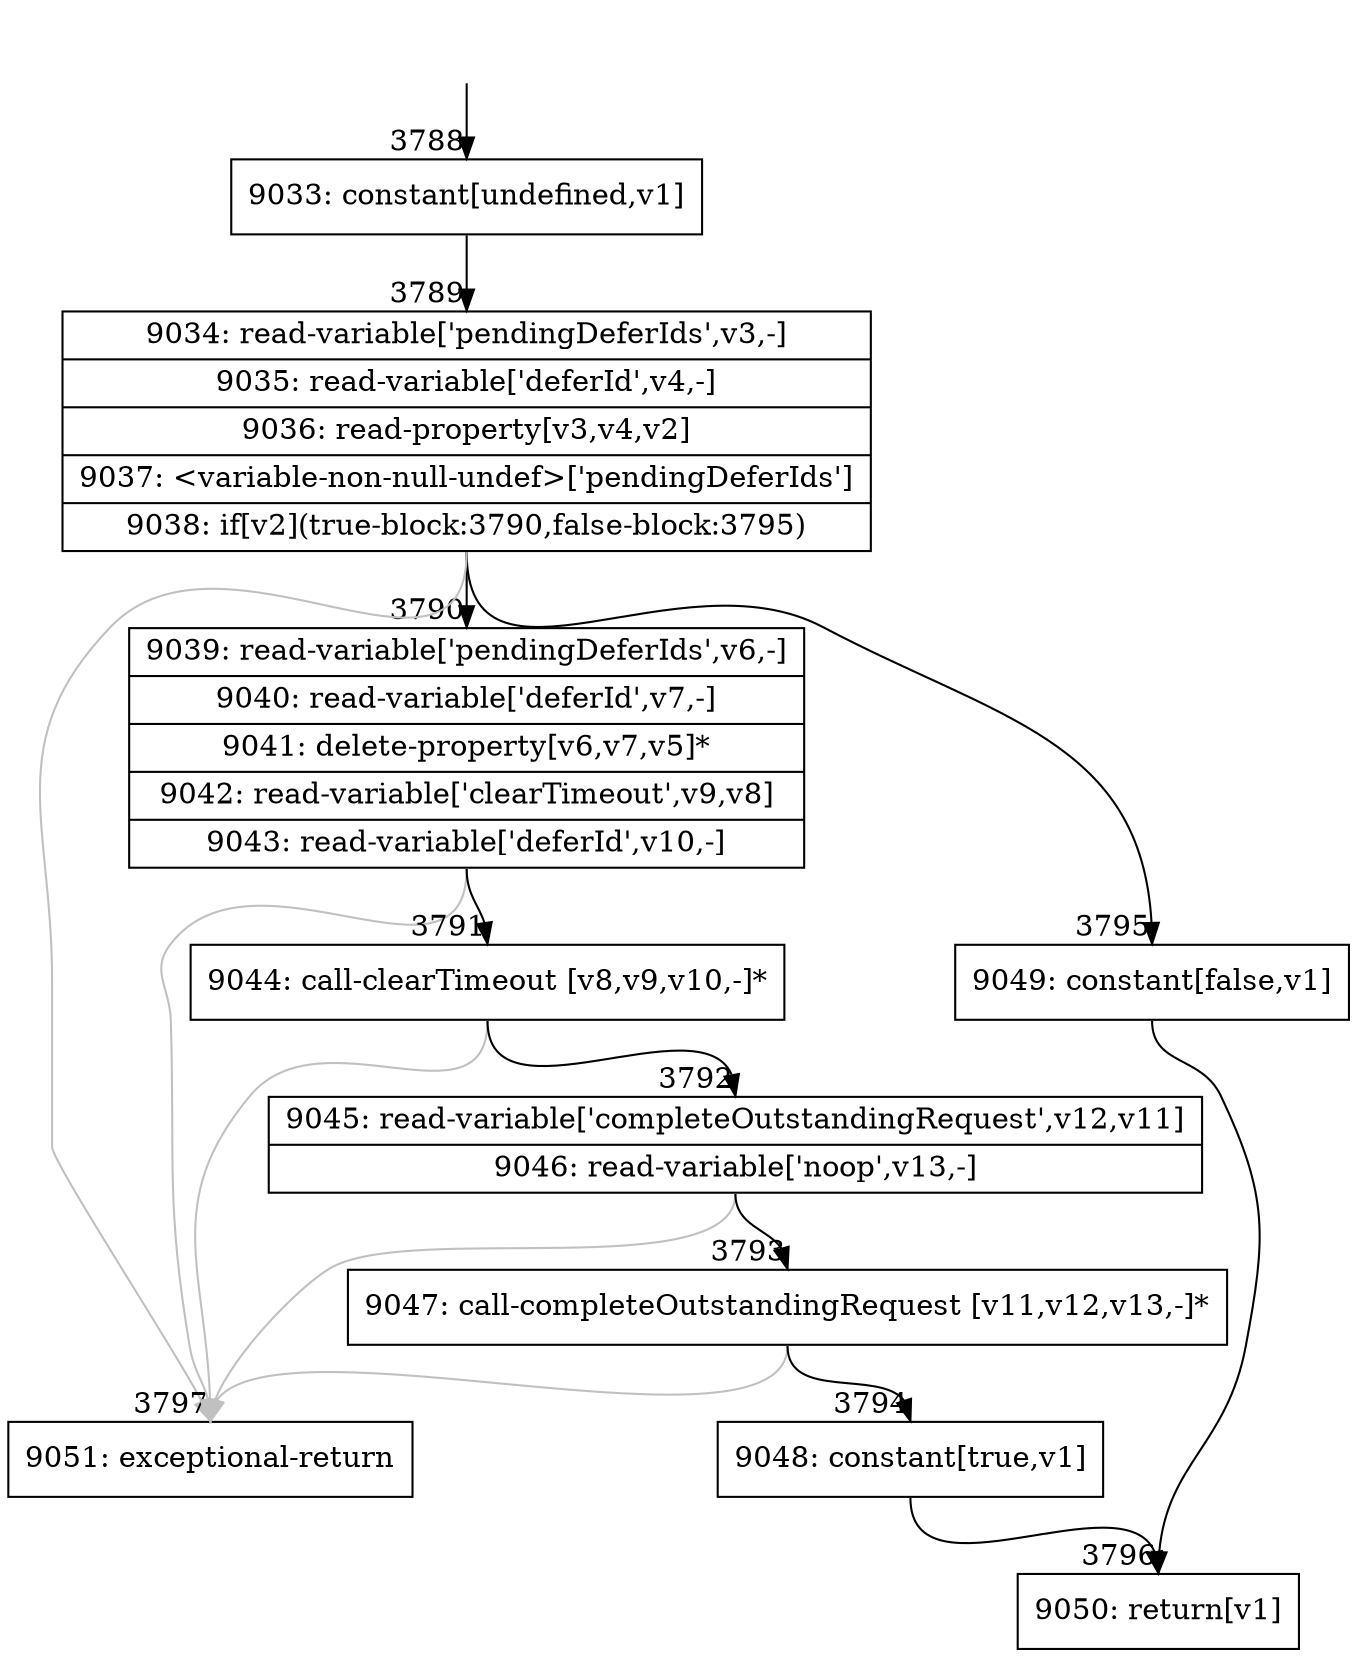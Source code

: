digraph {
rankdir="TD"
BB_entry315[shape=none,label=""];
BB_entry315 -> BB3788 [tailport=s, headport=n, headlabel="    3788"]
BB3788 [shape=record label="{9033: constant[undefined,v1]}" ] 
BB3788 -> BB3789 [tailport=s, headport=n, headlabel="      3789"]
BB3789 [shape=record label="{9034: read-variable['pendingDeferIds',v3,-]|9035: read-variable['deferId',v4,-]|9036: read-property[v3,v4,v2]|9037: \<variable-non-null-undef\>['pendingDeferIds']|9038: if[v2](true-block:3790,false-block:3795)}" ] 
BB3789 -> BB3790 [tailport=s, headport=n, headlabel="      3790"]
BB3789 -> BB3795 [tailport=s, headport=n, headlabel="      3795"]
BB3789 -> BB3797 [tailport=s, headport=n, color=gray, headlabel="      3797"]
BB3790 [shape=record label="{9039: read-variable['pendingDeferIds',v6,-]|9040: read-variable['deferId',v7,-]|9041: delete-property[v6,v7,v5]*|9042: read-variable['clearTimeout',v9,v8]|9043: read-variable['deferId',v10,-]}" ] 
BB3790 -> BB3791 [tailport=s, headport=n, headlabel="      3791"]
BB3790 -> BB3797 [tailport=s, headport=n, color=gray]
BB3791 [shape=record label="{9044: call-clearTimeout [v8,v9,v10,-]*}" ] 
BB3791 -> BB3792 [tailport=s, headport=n, headlabel="      3792"]
BB3791 -> BB3797 [tailport=s, headport=n, color=gray]
BB3792 [shape=record label="{9045: read-variable['completeOutstandingRequest',v12,v11]|9046: read-variable['noop',v13,-]}" ] 
BB3792 -> BB3793 [tailport=s, headport=n, headlabel="      3793"]
BB3792 -> BB3797 [tailport=s, headport=n, color=gray]
BB3793 [shape=record label="{9047: call-completeOutstandingRequest [v11,v12,v13,-]*}" ] 
BB3793 -> BB3794 [tailport=s, headport=n, headlabel="      3794"]
BB3793 -> BB3797 [tailport=s, headport=n, color=gray]
BB3794 [shape=record label="{9048: constant[true,v1]}" ] 
BB3794 -> BB3796 [tailport=s, headport=n, headlabel="      3796"]
BB3795 [shape=record label="{9049: constant[false,v1]}" ] 
BB3795 -> BB3796 [tailport=s, headport=n]
BB3796 [shape=record label="{9050: return[v1]}" ] 
BB3797 [shape=record label="{9051: exceptional-return}" ] 
//#$~ 5692
}
